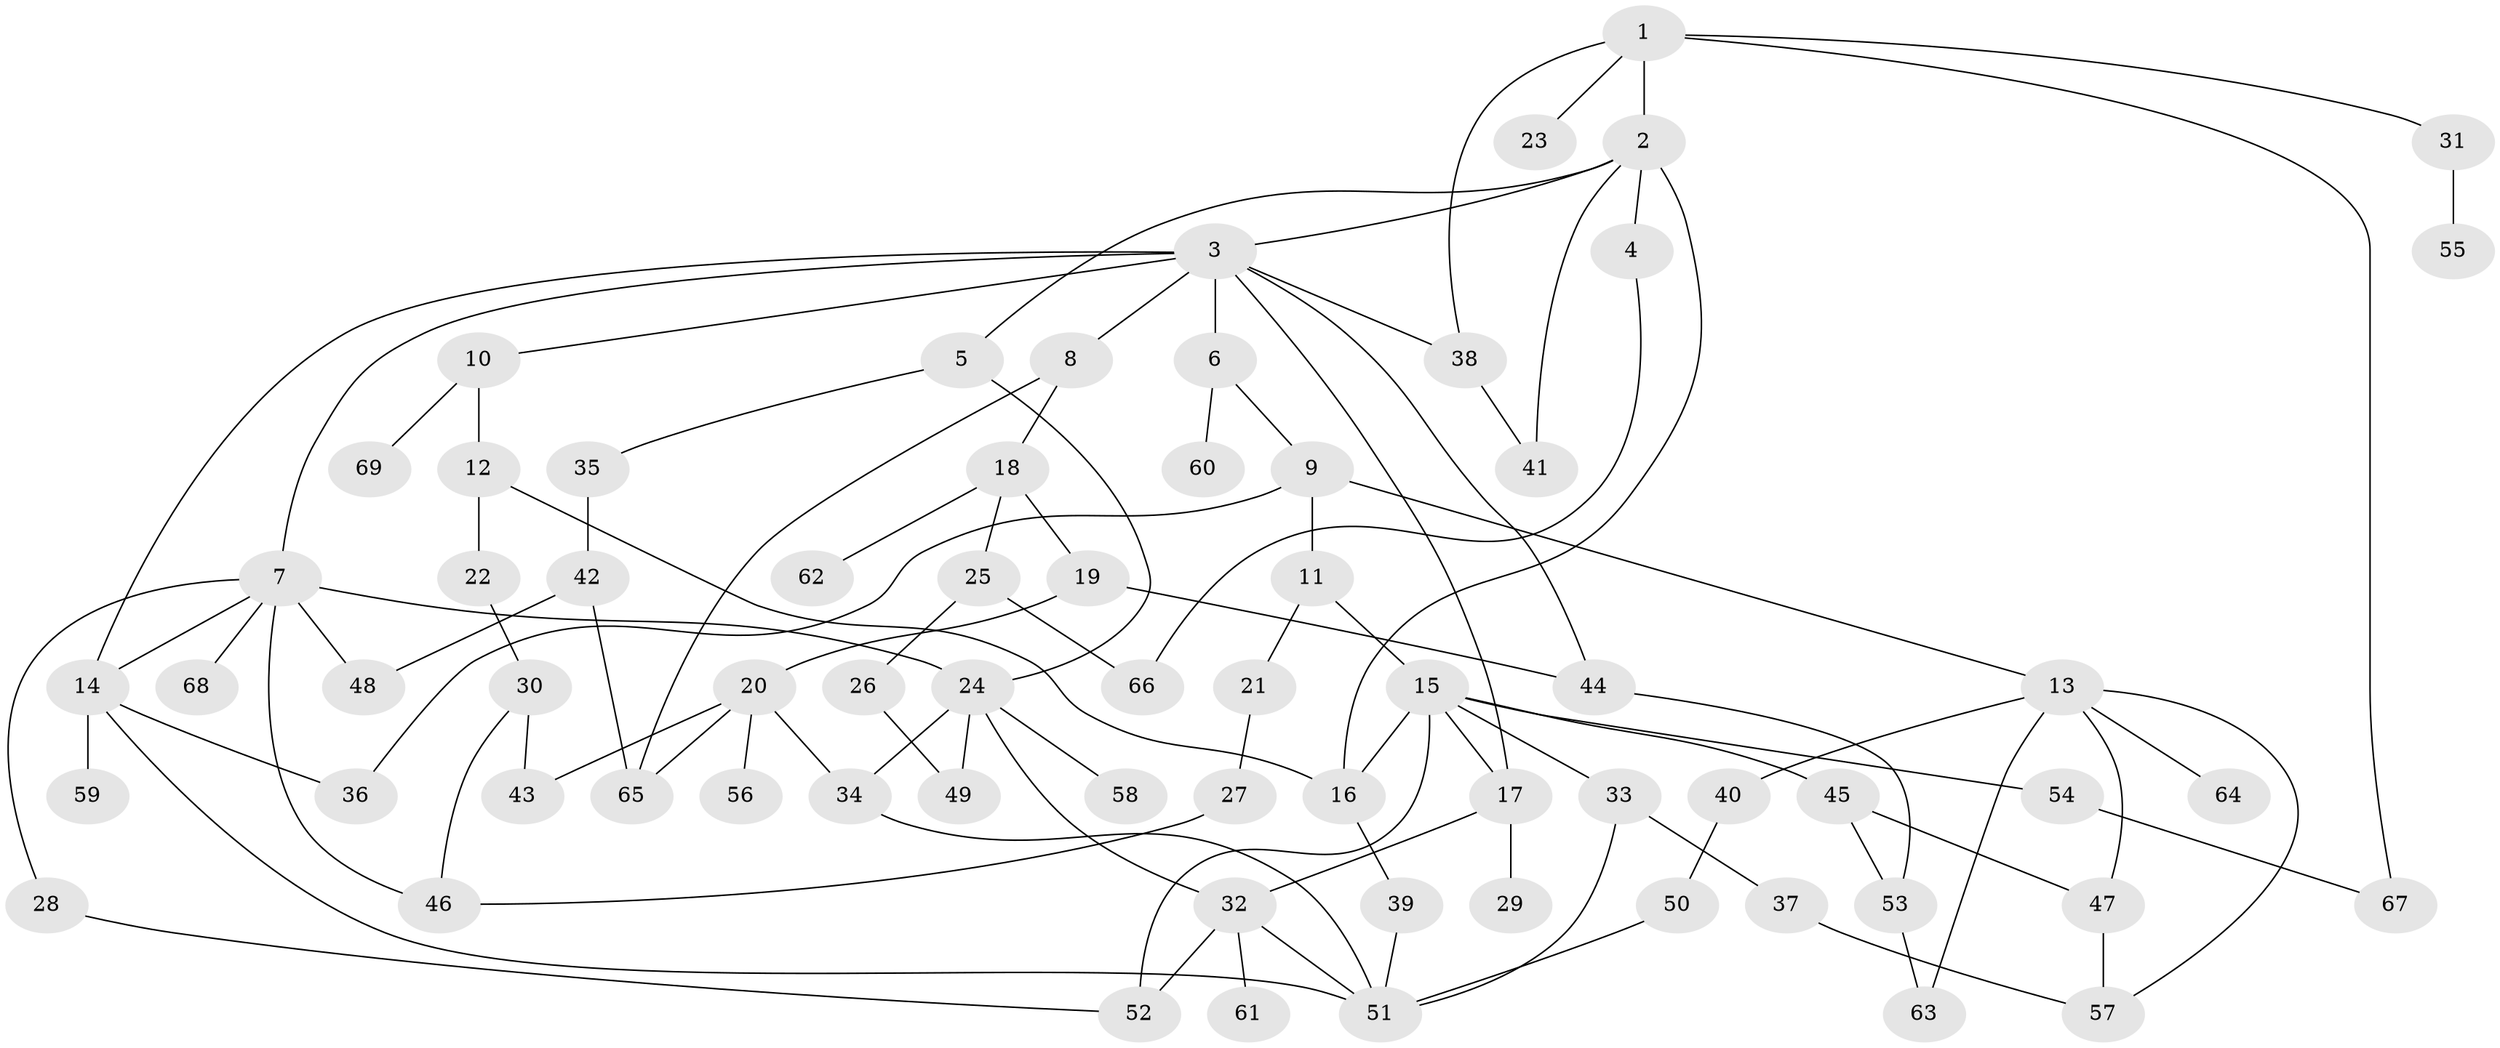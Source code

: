 // coarse degree distribution, {5: 0.04081632653061224, 6: 0.10204081632653061, 9: 0.02040816326530612, 2: 0.16326530612244897, 3: 0.30612244897959184, 4: 0.12244897959183673, 7: 0.04081632653061224, 1: 0.20408163265306123}
// Generated by graph-tools (version 1.1) at 2025/36/03/04/25 23:36:08]
// undirected, 69 vertices, 100 edges
graph export_dot {
  node [color=gray90,style=filled];
  1;
  2;
  3;
  4;
  5;
  6;
  7;
  8;
  9;
  10;
  11;
  12;
  13;
  14;
  15;
  16;
  17;
  18;
  19;
  20;
  21;
  22;
  23;
  24;
  25;
  26;
  27;
  28;
  29;
  30;
  31;
  32;
  33;
  34;
  35;
  36;
  37;
  38;
  39;
  40;
  41;
  42;
  43;
  44;
  45;
  46;
  47;
  48;
  49;
  50;
  51;
  52;
  53;
  54;
  55;
  56;
  57;
  58;
  59;
  60;
  61;
  62;
  63;
  64;
  65;
  66;
  67;
  68;
  69;
  1 -- 2;
  1 -- 23;
  1 -- 31;
  1 -- 38;
  1 -- 67;
  2 -- 3;
  2 -- 4;
  2 -- 5;
  2 -- 41;
  2 -- 16;
  3 -- 6;
  3 -- 7;
  3 -- 8;
  3 -- 10;
  3 -- 17;
  3 -- 44;
  3 -- 14;
  3 -- 38;
  4 -- 66;
  5 -- 24;
  5 -- 35;
  6 -- 9;
  6 -- 60;
  7 -- 14;
  7 -- 28;
  7 -- 68;
  7 -- 24;
  7 -- 46;
  7 -- 48;
  8 -- 18;
  8 -- 65;
  9 -- 11;
  9 -- 13;
  9 -- 36;
  10 -- 12;
  10 -- 69;
  11 -- 15;
  11 -- 21;
  12 -- 22;
  12 -- 16;
  13 -- 40;
  13 -- 63;
  13 -- 64;
  13 -- 57;
  13 -- 47;
  14 -- 36;
  14 -- 59;
  14 -- 51;
  15 -- 16;
  15 -- 33;
  15 -- 45;
  15 -- 54;
  15 -- 17;
  15 -- 52;
  16 -- 39;
  17 -- 29;
  17 -- 32;
  18 -- 19;
  18 -- 25;
  18 -- 62;
  19 -- 20;
  19 -- 44;
  20 -- 34;
  20 -- 56;
  20 -- 43;
  20 -- 65;
  21 -- 27;
  22 -- 30;
  24 -- 49;
  24 -- 58;
  24 -- 32;
  24 -- 34;
  25 -- 26;
  25 -- 66;
  26 -- 49;
  27 -- 46;
  28 -- 52;
  30 -- 43;
  30 -- 46;
  31 -- 55;
  32 -- 61;
  32 -- 52;
  32 -- 51;
  33 -- 37;
  33 -- 51;
  34 -- 51;
  35 -- 42;
  37 -- 57;
  38 -- 41;
  39 -- 51;
  40 -- 50;
  42 -- 48;
  42 -- 65;
  44 -- 53;
  45 -- 47;
  45 -- 53;
  47 -- 57;
  50 -- 51;
  53 -- 63;
  54 -- 67;
}
